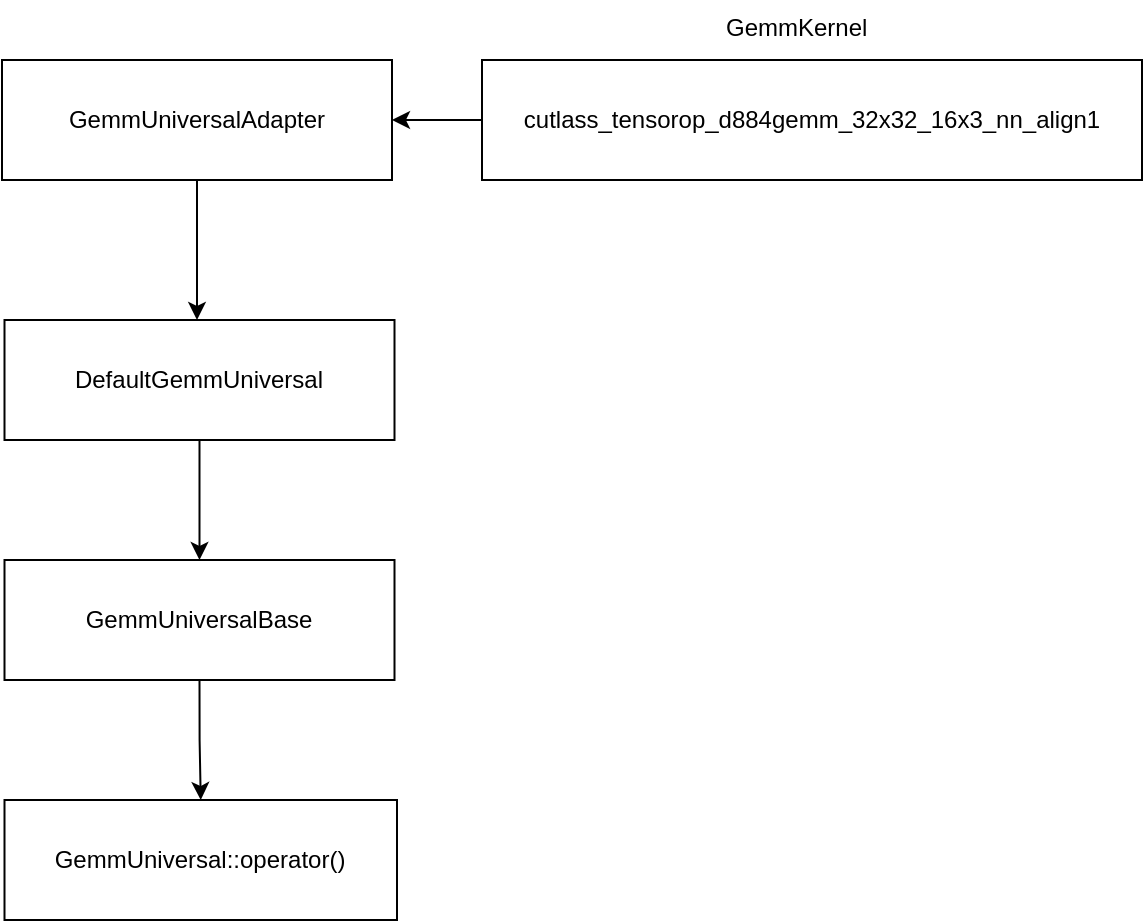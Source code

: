 <mxfile version="21.6.5" type="github">
  <diagram name="Page-1" id="6IKza2lpsUr6sdjIMytS">
    <mxGraphModel dx="794" dy="501" grid="1" gridSize="10" guides="1" tooltips="1" connect="1" arrows="1" fold="1" page="1" pageScale="1" pageWidth="850" pageHeight="1100" math="0" shadow="0">
      <root>
        <mxCell id="0" />
        <mxCell id="1" parent="0" />
        <mxCell id="lSijH3yCQFnMYCVT67lt-7" style="edgeStyle=orthogonalEdgeStyle;rounded=0;orthogonalLoop=1;jettySize=auto;html=1;exitX=0;exitY=0.5;exitDx=0;exitDy=0;entryX=1;entryY=0.5;entryDx=0;entryDy=0;" edge="1" parent="1" source="lSijH3yCQFnMYCVT67lt-1" target="lSijH3yCQFnMYCVT67lt-2">
          <mxGeometry relative="1" as="geometry" />
        </mxCell>
        <mxCell id="lSijH3yCQFnMYCVT67lt-1" value="cutlass_tensorop_d884gemm_32x32_16x3_nn_align1" style="rounded=0;whiteSpace=wrap;html=1;" vertex="1" parent="1">
          <mxGeometry x="390" y="280" width="330" height="60" as="geometry" />
        </mxCell>
        <mxCell id="lSijH3yCQFnMYCVT67lt-10" style="edgeStyle=orthogonalEdgeStyle;rounded=0;orthogonalLoop=1;jettySize=auto;html=1;exitX=0.5;exitY=1;exitDx=0;exitDy=0;" edge="1" parent="1" source="lSijH3yCQFnMYCVT67lt-2">
          <mxGeometry relative="1" as="geometry">
            <mxPoint x="247.5" y="410" as="targetPoint" />
          </mxGeometry>
        </mxCell>
        <mxCell id="lSijH3yCQFnMYCVT67lt-2" value="GemmUniversalAdapter" style="rounded=0;whiteSpace=wrap;html=1;" vertex="1" parent="1">
          <mxGeometry x="150" y="280" width="195" height="60" as="geometry" />
        </mxCell>
        <mxCell id="lSijH3yCQFnMYCVT67lt-8" value="GemmKernel" style="text;whiteSpace=wrap;" vertex="1" parent="1">
          <mxGeometry x="510" y="250" width="100" height="40" as="geometry" />
        </mxCell>
        <mxCell id="lSijH3yCQFnMYCVT67lt-12" style="edgeStyle=orthogonalEdgeStyle;rounded=0;orthogonalLoop=1;jettySize=auto;html=1;exitX=0.5;exitY=1;exitDx=0;exitDy=0;entryX=0.5;entryY=0;entryDx=0;entryDy=0;" edge="1" parent="1" source="lSijH3yCQFnMYCVT67lt-13" target="lSijH3yCQFnMYCVT67lt-14">
          <mxGeometry relative="1" as="geometry" />
        </mxCell>
        <mxCell id="lSijH3yCQFnMYCVT67lt-13" value="GemmUniversalBase" style="rounded=0;whiteSpace=wrap;html=1;" vertex="1" parent="1">
          <mxGeometry x="151.25" y="530" width="195" height="60" as="geometry" />
        </mxCell>
        <mxCell id="lSijH3yCQFnMYCVT67lt-14" value="GemmUniversal::operator()" style="rounded=0;whiteSpace=wrap;html=1;" vertex="1" parent="1">
          <mxGeometry x="151.25" y="650" width="196.25" height="60" as="geometry" />
        </mxCell>
        <mxCell id="lSijH3yCQFnMYCVT67lt-16" style="edgeStyle=orthogonalEdgeStyle;rounded=0;orthogonalLoop=1;jettySize=auto;html=1;exitX=0.5;exitY=1;exitDx=0;exitDy=0;" edge="1" parent="1" source="lSijH3yCQFnMYCVT67lt-15" target="lSijH3yCQFnMYCVT67lt-13">
          <mxGeometry relative="1" as="geometry" />
        </mxCell>
        <mxCell id="lSijH3yCQFnMYCVT67lt-15" value="DefaultGemmUniversal" style="rounded=0;whiteSpace=wrap;html=1;" vertex="1" parent="1">
          <mxGeometry x="151.25" y="410" width="195" height="60" as="geometry" />
        </mxCell>
      </root>
    </mxGraphModel>
  </diagram>
</mxfile>
